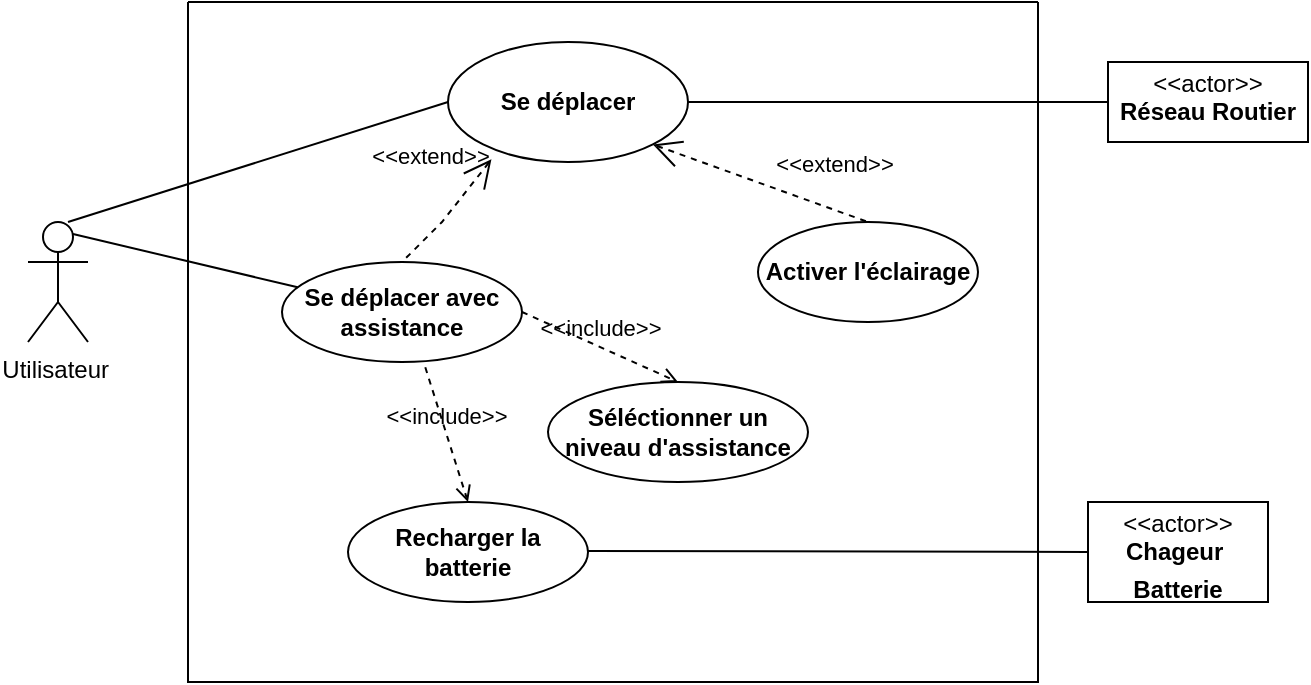<mxfile version="22.1.18" type="github">
  <diagram name="Page-1" id="nRqZeNwkFUS9dAFO-96K">
    <mxGraphModel dx="934" dy="494" grid="1" gridSize="10" guides="1" tooltips="1" connect="1" arrows="1" fold="1" page="1" pageScale="1" pageWidth="850" pageHeight="1100" math="0" shadow="0">
      <root>
        <mxCell id="0" />
        <mxCell id="1" parent="0" />
        <mxCell id="HgvfMSB2eSYSu0iBL3_9-1" value="Utilisateur&amp;nbsp;" style="shape=umlActor;html=1;verticalLabelPosition=bottom;verticalAlign=top;align=center;" parent="1" vertex="1">
          <mxGeometry x="90" y="130" width="30" height="60" as="geometry" />
        </mxCell>
        <mxCell id="HgvfMSB2eSYSu0iBL3_9-3" value="" style="swimlane;startSize=0;" parent="1" vertex="1">
          <mxGeometry x="170" y="20" width="425" height="340" as="geometry">
            <mxRectangle x="170" y="20" width="50" height="40" as="alternateBounds" />
          </mxGeometry>
        </mxCell>
        <mxCell id="HgvfMSB2eSYSu0iBL3_9-4" value="Se déplacer" style="shape=ellipse;html=1;strokeWidth=1;fontStyle=1;whiteSpace=wrap;align=center;perimeter=ellipsePerimeter;" parent="HgvfMSB2eSYSu0iBL3_9-3" vertex="1">
          <mxGeometry x="130" y="20" width="120" height="60" as="geometry" />
        </mxCell>
        <mxCell id="HgvfMSB2eSYSu0iBL3_9-6" value="Activer l&#39;éclairage" style="shape=ellipse;html=1;strokeWidth=1;fontStyle=1;whiteSpace=wrap;align=center;perimeter=ellipsePerimeter;" parent="HgvfMSB2eSYSu0iBL3_9-3" vertex="1">
          <mxGeometry x="285" y="110" width="110" height="50" as="geometry" />
        </mxCell>
        <mxCell id="HgvfMSB2eSYSu0iBL3_9-9" value="&amp;lt;&amp;lt;extend&amp;gt;&amp;gt;" style="edgeStyle=none;html=1;startArrow=open;endArrow=none;startSize=12;verticalAlign=bottom;dashed=1;labelBackgroundColor=none;rounded=0;exitX=1;exitY=1;exitDx=0;exitDy=0;" parent="HgvfMSB2eSYSu0iBL3_9-3" source="HgvfMSB2eSYSu0iBL3_9-4" edge="1">
          <mxGeometry x="0.606" y="13" width="160" relative="1" as="geometry">
            <mxPoint x="130" y="190" as="sourcePoint" />
            <mxPoint x="340" y="110" as="targetPoint" />
            <mxPoint as="offset" />
          </mxGeometry>
        </mxCell>
        <mxCell id="HgvfMSB2eSYSu0iBL3_9-10" value="Se déplacer avec assistance" style="shape=ellipse;html=1;strokeWidth=1;fontStyle=1;whiteSpace=wrap;align=center;perimeter=ellipsePerimeter;" parent="HgvfMSB2eSYSu0iBL3_9-3" vertex="1">
          <mxGeometry x="47" y="130" width="120" height="50" as="geometry" />
        </mxCell>
        <mxCell id="HgvfMSB2eSYSu0iBL3_9-11" value="&amp;lt;&amp;lt;extend&amp;gt;&amp;gt;" style="edgeStyle=none;html=1;startArrow=open;endArrow=none;startSize=12;verticalAlign=bottom;dashed=1;labelBackgroundColor=none;rounded=0;exitX=0.181;exitY=0.978;exitDx=0;exitDy=0;entryX=0.5;entryY=0;entryDx=0;entryDy=0;exitPerimeter=0;" parent="HgvfMSB2eSYSu0iBL3_9-3" source="HgvfMSB2eSYSu0iBL3_9-4" target="HgvfMSB2eSYSu0iBL3_9-10" edge="1">
          <mxGeometry x="-0.282" y="-20" width="160" relative="1" as="geometry">
            <mxPoint x="260" y="60" as="sourcePoint" />
            <mxPoint x="350" y="120" as="targetPoint" />
            <mxPoint as="offset" />
            <Array as="points">
              <mxPoint x="127" y="110" />
            </Array>
          </mxGeometry>
        </mxCell>
        <mxCell id="HgvfMSB2eSYSu0iBL3_9-12" value="Séléctionner un niveau d&#39;assistance" style="shape=ellipse;html=1;strokeWidth=1;fontStyle=1;whiteSpace=wrap;align=center;perimeter=ellipsePerimeter;" parent="HgvfMSB2eSYSu0iBL3_9-3" vertex="1">
          <mxGeometry x="180" y="190" width="130" height="50" as="geometry" />
        </mxCell>
        <mxCell id="HgvfMSB2eSYSu0iBL3_9-13" value="Recharger la batterie" style="shape=ellipse;html=1;strokeWidth=1;fontStyle=1;whiteSpace=wrap;align=center;perimeter=ellipsePerimeter;" parent="HgvfMSB2eSYSu0iBL3_9-3" vertex="1">
          <mxGeometry x="80" y="250" width="120" height="50" as="geometry" />
        </mxCell>
        <mxCell id="HgvfMSB2eSYSu0iBL3_9-14" value="&amp;lt;&amp;lt;include&amp;gt;&amp;gt;" style="edgeStyle=none;html=1;endArrow=open;verticalAlign=bottom;dashed=1;labelBackgroundColor=none;rounded=0;exitX=1;exitY=0.5;exitDx=0;exitDy=0;entryX=0.5;entryY=0;entryDx=0;entryDy=0;" parent="HgvfMSB2eSYSu0iBL3_9-3" source="HgvfMSB2eSYSu0iBL3_9-10" target="HgvfMSB2eSYSu0iBL3_9-12" edge="1">
          <mxGeometry width="160" relative="1" as="geometry">
            <mxPoint x="160" y="190" as="sourcePoint" />
            <mxPoint x="320" y="190" as="targetPoint" />
          </mxGeometry>
        </mxCell>
        <mxCell id="HgvfMSB2eSYSu0iBL3_9-15" value="&amp;lt;&amp;lt;include&amp;gt;&amp;gt;" style="edgeStyle=none;html=1;endArrow=open;verticalAlign=bottom;dashed=1;labelBackgroundColor=none;rounded=0;exitX=0.597;exitY=1.053;exitDx=0;exitDy=0;exitPerimeter=0;entryX=0.5;entryY=0;entryDx=0;entryDy=0;" parent="HgvfMSB2eSYSu0iBL3_9-3" source="HgvfMSB2eSYSu0iBL3_9-10" target="HgvfMSB2eSYSu0iBL3_9-13" edge="1">
          <mxGeometry width="160" relative="1" as="geometry">
            <mxPoint x="160" y="190" as="sourcePoint" />
            <mxPoint x="320" y="190" as="targetPoint" />
          </mxGeometry>
        </mxCell>
        <mxCell id="HgvfMSB2eSYSu0iBL3_9-18" value="" style="edgeStyle=none;html=1;endArrow=none;verticalAlign=bottom;rounded=0;entryX=0;entryY=0.5;entryDx=0;entryDy=0;" parent="HgvfMSB2eSYSu0iBL3_9-3" target="HgvfMSB2eSYSu0iBL3_9-16" edge="1">
          <mxGeometry width="160" relative="1" as="geometry">
            <mxPoint x="200" y="274.5" as="sourcePoint" />
            <mxPoint x="360" y="274.5" as="targetPoint" />
          </mxGeometry>
        </mxCell>
        <mxCell id="HgvfMSB2eSYSu0iBL3_9-19" value="" style="edgeStyle=none;html=1;endArrow=none;verticalAlign=bottom;rounded=0;entryX=0;entryY=0.5;entryDx=0;entryDy=0;" parent="HgvfMSB2eSYSu0iBL3_9-3" target="HgvfMSB2eSYSu0iBL3_9-4" edge="1">
          <mxGeometry width="160" relative="1" as="geometry">
            <mxPoint x="-60" y="110" as="sourcePoint" />
            <mxPoint x="100" y="110" as="targetPoint" />
          </mxGeometry>
        </mxCell>
        <mxCell id="HgvfMSB2eSYSu0iBL3_9-16" value="&lt;p style=&quot;margin:0px;margin-top:4px;text-align:center;&quot;&gt;&amp;lt;&amp;lt;actor&amp;gt;&amp;gt;&lt;br&gt;&lt;b&gt;Chageur&amp;nbsp;&lt;/b&gt;&lt;/p&gt;&lt;p style=&quot;margin:0px;margin-top:4px;text-align:center;&quot;&gt;&lt;b&gt;Batterie&lt;/b&gt;&lt;/p&gt;" style="shape=rect;html=1;overflow=fill;html=1;whiteSpace=wrap;align=center;" parent="1" vertex="1">
          <mxGeometry x="620" y="270" width="90" height="50" as="geometry" />
        </mxCell>
        <mxCell id="HgvfMSB2eSYSu0iBL3_9-20" value="" style="edgeStyle=none;html=1;endArrow=none;verticalAlign=bottom;rounded=0;exitX=0.75;exitY=0.1;exitDx=0;exitDy=0;exitPerimeter=0;" parent="1" source="HgvfMSB2eSYSu0iBL3_9-1" target="HgvfMSB2eSYSu0iBL3_9-10" edge="1">
          <mxGeometry width="160" relative="1" as="geometry">
            <mxPoint x="120" y="140" as="sourcePoint" />
            <mxPoint x="310" y="80" as="targetPoint" />
          </mxGeometry>
        </mxCell>
        <mxCell id="hgrzI7RjDwP9-yeRiwC0-1" value="&lt;p style=&quot;margin:0px;margin-top:4px;text-align:center;&quot;&gt;&amp;lt;&amp;lt;actor&amp;gt;&amp;gt;&lt;br&gt;&lt;b&gt;Réseau Routier&lt;/b&gt;&lt;/p&gt;" style="shape=rect;html=1;overflow=fill;html=1;whiteSpace=wrap;align=center;" vertex="1" parent="1">
          <mxGeometry x="630" y="50" width="100" height="40" as="geometry" />
        </mxCell>
        <mxCell id="hgrzI7RjDwP9-yeRiwC0-2" style="edgeStyle=orthogonalEdgeStyle;rounded=0;orthogonalLoop=1;jettySize=auto;html=1;exitX=1;exitY=0.5;exitDx=0;exitDy=0;entryX=0;entryY=0.5;entryDx=0;entryDy=0;endArrow=none;endFill=0;" edge="1" parent="1" source="HgvfMSB2eSYSu0iBL3_9-4" target="hgrzI7RjDwP9-yeRiwC0-1">
          <mxGeometry relative="1" as="geometry" />
        </mxCell>
      </root>
    </mxGraphModel>
  </diagram>
</mxfile>
